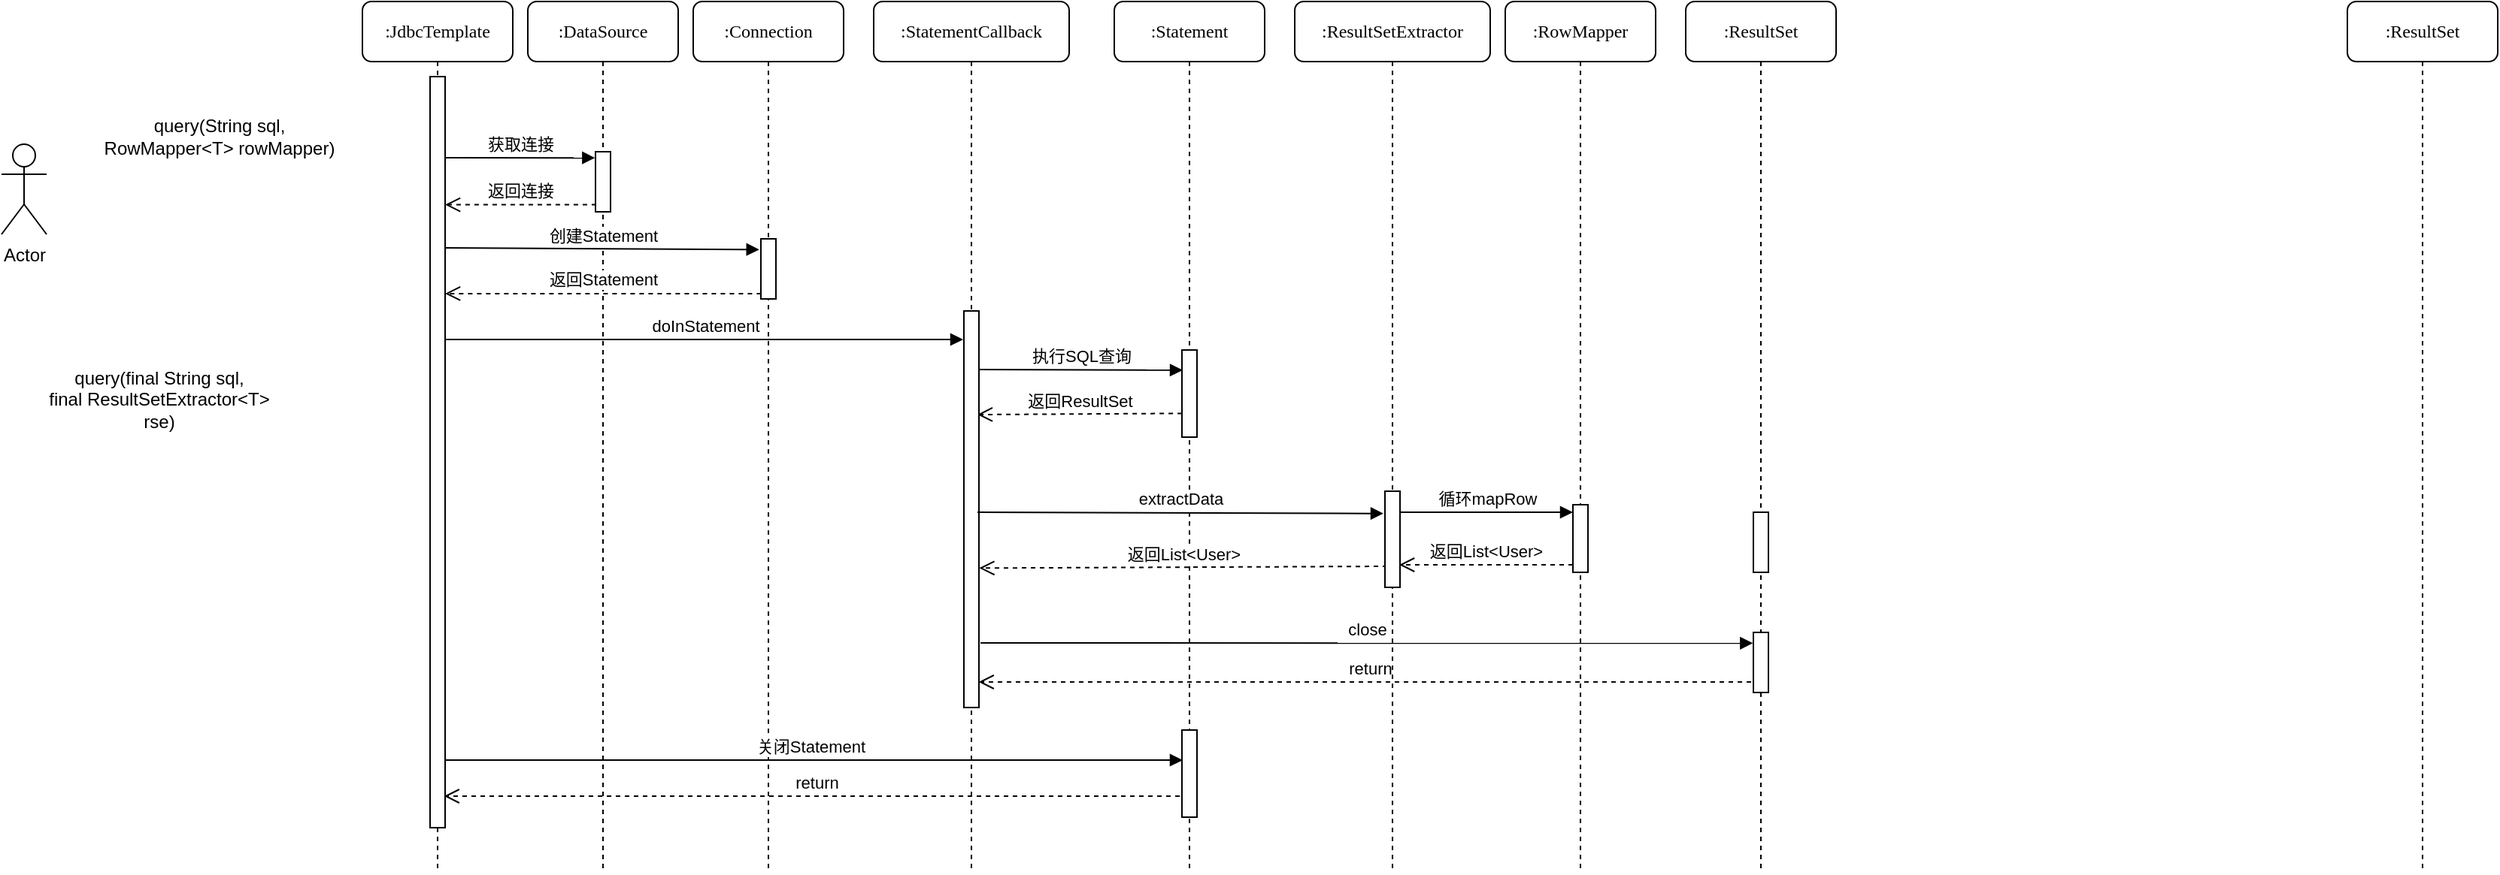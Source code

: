 <mxfile version="15.5.2" type="github">
  <diagram name="Page-1" id="13e1069c-82ec-6db2-03f1-153e76fe0fe0">
    <mxGraphModel dx="2321" dy="645" grid="1" gridSize="10" guides="1" tooltips="1" connect="1" arrows="1" fold="1" page="1" pageScale="1" pageWidth="1100" pageHeight="850" background="none" math="0" shadow="0">
      <root>
        <mxCell id="0" />
        <mxCell id="1" parent="0" />
        <mxCell id="7baba1c4bc27f4b0-2" value=":Connection" style="shape=umlLifeline;perimeter=lifelinePerimeter;whiteSpace=wrap;html=1;container=1;collapsible=0;recursiveResize=0;outlineConnect=0;rounded=1;shadow=0;comic=0;labelBackgroundColor=none;strokeWidth=1;fontFamily=Verdana;fontSize=12;align=center;" parent="1" vertex="1">
          <mxGeometry x="200" y="75" width="100" height="580" as="geometry" />
        </mxCell>
        <mxCell id="xFQapbYMWW6o4f14yGQb-58" value="" style="html=1;points=[];perimeter=orthogonalPerimeter;rounded=0;shadow=0;comic=0;labelBackgroundColor=none;strokeWidth=1;fontFamily=Verdana;fontSize=12;align=center;" vertex="1" parent="7baba1c4bc27f4b0-2">
          <mxGeometry x="45" y="158" width="10" height="40" as="geometry" />
        </mxCell>
        <mxCell id="xFQapbYMWW6o4f14yGQb-80" value="return" style="html=1;verticalAlign=bottom;endArrow=open;dashed=1;endSize=8;rounded=0;strokeColor=default;" edge="1" parent="7baba1c4bc27f4b0-2">
          <mxGeometry relative="1" as="geometry">
            <mxPoint x="329.5" y="529" as="sourcePoint" />
            <mxPoint x="-165.676" y="529" as="targetPoint" />
          </mxGeometry>
        </mxCell>
        <mxCell id="7baba1c4bc27f4b0-3" value=":Statement" style="shape=umlLifeline;perimeter=lifelinePerimeter;whiteSpace=wrap;html=1;container=1;collapsible=0;recursiveResize=0;outlineConnect=0;rounded=1;shadow=0;comic=0;labelBackgroundColor=none;strokeWidth=1;fontFamily=Verdana;fontSize=12;align=center;" parent="1" vertex="1">
          <mxGeometry x="480" y="75" width="100" height="580" as="geometry" />
        </mxCell>
        <mxCell id="7baba1c4bc27f4b0-13" value="" style="html=1;points=[];perimeter=orthogonalPerimeter;rounded=0;shadow=0;comic=0;labelBackgroundColor=none;strokeWidth=1;fontFamily=Verdana;fontSize=12;align=center;" parent="7baba1c4bc27f4b0-3" vertex="1">
          <mxGeometry x="45" y="232" width="10" height="58" as="geometry" />
        </mxCell>
        <mxCell id="xFQapbYMWW6o4f14yGQb-64" value="返回ResultSet" style="html=1;verticalAlign=bottom;endArrow=open;dashed=1;endSize=8;rounded=0;strokeColor=default;exitX=0.006;exitY=0.211;exitDx=0;exitDy=0;exitPerimeter=0;" edge="1" parent="7baba1c4bc27f4b0-3">
          <mxGeometry relative="1" as="geometry">
            <mxPoint x="45.06" y="274.2" as="sourcePoint" />
            <mxPoint x="-91.071" y="275" as="targetPoint" />
          </mxGeometry>
        </mxCell>
        <mxCell id="xFQapbYMWW6o4f14yGQb-70" value="返回List&amp;lt;User&amp;gt;" style="html=1;verticalAlign=bottom;endArrow=open;dashed=1;endSize=8;rounded=0;strokeColor=default;entryX=1.02;entryY=0.819;entryDx=0;entryDy=0;entryPerimeter=0;" edge="1" parent="7baba1c4bc27f4b0-3">
          <mxGeometry relative="1" as="geometry">
            <mxPoint x="181.5" y="376" as="sourcePoint" />
            <mxPoint x="-89.8" y="377.18" as="targetPoint" />
          </mxGeometry>
        </mxCell>
        <mxCell id="xFQapbYMWW6o4f14yGQb-76" value="return" style="html=1;verticalAlign=bottom;endArrow=open;dashed=1;endSize=8;rounded=0;strokeColor=default;" edge="1" parent="7baba1c4bc27f4b0-3">
          <mxGeometry relative="1" as="geometry">
            <mxPoint x="429.5" y="453" as="sourcePoint" />
            <mxPoint x="-90.19" y="453" as="targetPoint" />
          </mxGeometry>
        </mxCell>
        <mxCell id="xFQapbYMWW6o4f14yGQb-77" value="" style="html=1;points=[];perimeter=orthogonalPerimeter;rounded=0;shadow=0;comic=0;labelBackgroundColor=none;strokeWidth=1;fontFamily=Verdana;fontSize=12;align=center;" vertex="1" parent="7baba1c4bc27f4b0-3">
          <mxGeometry x="45" y="485" width="10" height="58" as="geometry" />
        </mxCell>
        <mxCell id="7baba1c4bc27f4b0-4" value=":StatementCallback" style="shape=umlLifeline;perimeter=lifelinePerimeter;whiteSpace=wrap;html=1;container=1;collapsible=0;recursiveResize=0;outlineConnect=0;rounded=1;shadow=0;comic=0;labelBackgroundColor=none;strokeWidth=1;fontFamily=Verdana;fontSize=12;align=center;" parent="1" vertex="1">
          <mxGeometry x="320" y="75" width="130" height="580" as="geometry" />
        </mxCell>
        <mxCell id="xFQapbYMWW6o4f14yGQb-30" value="" style="html=1;points=[];perimeter=orthogonalPerimeter;rounded=0;shadow=0;comic=0;labelBackgroundColor=none;strokeWidth=1;fontFamily=Verdana;fontSize=12;align=center;" vertex="1" parent="7baba1c4bc27f4b0-4">
          <mxGeometry x="60" y="206" width="10" height="264" as="geometry" />
        </mxCell>
        <mxCell id="xFQapbYMWW6o4f14yGQb-33" value="extractData" style="html=1;verticalAlign=bottom;endArrow=block;rounded=0;entryX=0;entryY=0.448;entryDx=0;entryDy=0;entryPerimeter=0;" edge="1" parent="7baba1c4bc27f4b0-4">
          <mxGeometry width="80" relative="1" as="geometry">
            <mxPoint x="69" y="340" as="sourcePoint" />
            <mxPoint x="339" y="340.84" as="targetPoint" />
          </mxGeometry>
        </mxCell>
        <mxCell id="xFQapbYMWW6o4f14yGQb-63" value="执行SQL查询" style="html=1;verticalAlign=bottom;endArrow=block;rounded=0;strokeColor=default;entryX=0.052;entryY=0.067;entryDx=0;entryDy=0;entryPerimeter=0;" edge="1" parent="7baba1c4bc27f4b0-4">
          <mxGeometry width="80" relative="1" as="geometry">
            <mxPoint x="70" y="245" as="sourcePoint" />
            <mxPoint x="205.52" y="245.4" as="targetPoint" />
          </mxGeometry>
        </mxCell>
        <mxCell id="xFQapbYMWW6o4f14yGQb-72" value="close" style="html=1;verticalAlign=bottom;endArrow=block;rounded=0;strokeColor=default;entryX=-0.133;entryY=0.579;entryDx=0;entryDy=0;entryPerimeter=0;" edge="1" parent="7baba1c4bc27f4b0-4">
          <mxGeometry width="80" relative="1" as="geometry">
            <mxPoint x="71" y="427" as="sourcePoint" />
            <mxPoint x="584.67" y="427.16" as="targetPoint" />
          </mxGeometry>
        </mxCell>
        <mxCell id="7baba1c4bc27f4b0-5" value=":ResultSet" style="shape=umlLifeline;perimeter=lifelinePerimeter;whiteSpace=wrap;html=1;container=1;collapsible=0;recursiveResize=0;outlineConnect=0;rounded=1;shadow=0;comic=0;labelBackgroundColor=none;strokeWidth=1;fontFamily=Verdana;fontSize=12;align=center;" parent="1" vertex="1">
          <mxGeometry x="1300" y="75" width="100" height="580" as="geometry" />
        </mxCell>
        <mxCell id="7baba1c4bc27f4b0-6" value=":ResultSetExtractor" style="shape=umlLifeline;perimeter=lifelinePerimeter;whiteSpace=wrap;html=1;container=1;collapsible=0;recursiveResize=0;outlineConnect=0;rounded=1;shadow=0;comic=0;labelBackgroundColor=none;strokeWidth=1;fontFamily=Verdana;fontSize=12;align=center;" parent="1" vertex="1">
          <mxGeometry x="600" y="75" width="130" height="580" as="geometry" />
        </mxCell>
        <mxCell id="xFQapbYMWW6o4f14yGQb-34" value="" style="html=1;points=[];perimeter=orthogonalPerimeter;" vertex="1" parent="7baba1c4bc27f4b0-6">
          <mxGeometry x="60" y="326" width="10" height="64" as="geometry" />
        </mxCell>
        <mxCell id="xFQapbYMWW6o4f14yGQb-36" value="循环mapRow" style="html=1;verticalAlign=bottom;endArrow=block;rounded=0;" edge="1" parent="7baba1c4bc27f4b0-6">
          <mxGeometry width="80" relative="1" as="geometry">
            <mxPoint x="70" y="340" as="sourcePoint" />
            <mxPoint x="185" y="340" as="targetPoint" />
          </mxGeometry>
        </mxCell>
        <mxCell id="xFQapbYMWW6o4f14yGQb-68" value="返回List&amp;lt;User&amp;gt;" style="html=1;verticalAlign=bottom;endArrow=open;dashed=1;endSize=8;rounded=0;strokeColor=default;" edge="1" parent="7baba1c4bc27f4b0-6">
          <mxGeometry relative="1" as="geometry">
            <mxPoint x="185" y="375" as="sourcePoint" />
            <mxPoint x="69.5" y="375" as="targetPoint" />
          </mxGeometry>
        </mxCell>
        <mxCell id="7baba1c4bc27f4b0-7" value=":RowMapper" style="shape=umlLifeline;perimeter=lifelinePerimeter;whiteSpace=wrap;html=1;container=1;collapsible=0;recursiveResize=0;outlineConnect=0;rounded=1;shadow=0;comic=0;labelBackgroundColor=none;strokeWidth=1;fontFamily=Verdana;fontSize=12;align=center;" parent="1" vertex="1">
          <mxGeometry x="740" y="75" width="100" height="580" as="geometry" />
        </mxCell>
        <mxCell id="xFQapbYMWW6o4f14yGQb-35" value="" style="html=1;points=[];perimeter=orthogonalPerimeter;" vertex="1" parent="7baba1c4bc27f4b0-7">
          <mxGeometry x="45" y="335" width="10" height="45" as="geometry" />
        </mxCell>
        <mxCell id="7baba1c4bc27f4b0-8" value=":DataSource" style="shape=umlLifeline;perimeter=lifelinePerimeter;whiteSpace=wrap;html=1;container=1;collapsible=0;recursiveResize=0;outlineConnect=0;rounded=1;shadow=0;comic=0;labelBackgroundColor=none;strokeWidth=1;fontFamily=Verdana;fontSize=12;align=center;" parent="1" vertex="1">
          <mxGeometry x="90" y="75" width="100" height="580" as="geometry" />
        </mxCell>
        <mxCell id="7baba1c4bc27f4b0-9" value="" style="html=1;points=[];perimeter=orthogonalPerimeter;rounded=0;shadow=0;comic=0;labelBackgroundColor=none;strokeWidth=1;fontFamily=Verdana;fontSize=12;align=center;" parent="7baba1c4bc27f4b0-8" vertex="1">
          <mxGeometry x="45" y="100" width="10" height="40" as="geometry" />
        </mxCell>
        <mxCell id="xFQapbYMWW6o4f14yGQb-78" value="关闭Statement" style="html=1;verticalAlign=bottom;endArrow=block;rounded=0;strokeColor=default;" edge="1" parent="7baba1c4bc27f4b0-8" source="xFQapbYMWW6o4f14yGQb-2">
          <mxGeometry width="80" relative="1" as="geometry">
            <mxPoint x="16" y="505" as="sourcePoint" />
            <mxPoint x="435.5" y="505" as="targetPoint" />
          </mxGeometry>
        </mxCell>
        <mxCell id="xFQapbYMWW6o4f14yGQb-2" value=":JdbcTemplate" style="shape=umlLifeline;perimeter=lifelinePerimeter;whiteSpace=wrap;html=1;container=1;collapsible=0;recursiveResize=0;outlineConnect=0;rounded=1;shadow=0;comic=0;labelBackgroundColor=none;strokeWidth=1;fontFamily=Verdana;fontSize=12;align=center;" vertex="1" parent="1">
          <mxGeometry x="-20" y="75" width="100" height="580" as="geometry" />
        </mxCell>
        <mxCell id="xFQapbYMWW6o4f14yGQb-3" value="" style="html=1;points=[];perimeter=orthogonalPerimeter;rounded=0;shadow=0;comic=0;labelBackgroundColor=none;strokeWidth=1;fontFamily=Verdana;fontSize=12;align=center;" vertex="1" parent="xFQapbYMWW6o4f14yGQb-2">
          <mxGeometry x="45" y="50" width="10" height="500" as="geometry" />
        </mxCell>
        <mxCell id="xFQapbYMWW6o4f14yGQb-42" value="获取连接" style="html=1;verticalAlign=bottom;endArrow=block;rounded=0;entryX=-0.033;entryY=0.102;entryDx=0;entryDy=0;entryPerimeter=0;" edge="1" parent="xFQapbYMWW6o4f14yGQb-2" target="7baba1c4bc27f4b0-9">
          <mxGeometry width="80" relative="1" as="geometry">
            <mxPoint x="55" y="104" as="sourcePoint" />
            <mxPoint x="165" y="104" as="targetPoint" />
          </mxGeometry>
        </mxCell>
        <mxCell id="xFQapbYMWW6o4f14yGQb-62" value="doInStatement" style="html=1;verticalAlign=bottom;endArrow=block;rounded=0;strokeColor=default;" edge="1" parent="xFQapbYMWW6o4f14yGQb-2">
          <mxGeometry width="80" relative="1" as="geometry">
            <mxPoint x="55" y="225" as="sourcePoint" />
            <mxPoint x="399.5" y="225" as="targetPoint" />
          </mxGeometry>
        </mxCell>
        <mxCell id="xFQapbYMWW6o4f14yGQb-4" value="Actor" style="shape=umlActor;verticalLabelPosition=bottom;verticalAlign=top;html=1;" vertex="1" parent="1">
          <mxGeometry x="-260" y="170" width="30" height="60" as="geometry" />
        </mxCell>
        <mxCell id="xFQapbYMWW6o4f14yGQb-8" value="query(String sql, RowMapper&amp;lt;T&amp;gt; rowMapper)" style="text;html=1;strokeColor=none;fillColor=none;align=center;verticalAlign=middle;whiteSpace=wrap;rounded=0;" vertex="1" parent="1">
          <mxGeometry x="-200" y="150" width="170" height="30" as="geometry" />
        </mxCell>
        <mxCell id="xFQapbYMWW6o4f14yGQb-22" value="query(final String sql, &lt;br&gt;final ResultSetExtractor&amp;lt;T&amp;gt; rse)" style="text;html=1;strokeColor=none;fillColor=none;align=center;verticalAlign=middle;whiteSpace=wrap;rounded=0;" vertex="1" parent="1">
          <mxGeometry x="-230" y="320" width="150" height="40" as="geometry" />
        </mxCell>
        <mxCell id="xFQapbYMWW6o4f14yGQb-50" value="返回连接" style="html=1;verticalAlign=bottom;endArrow=open;dashed=1;endSize=8;rounded=0;strokeColor=default;exitX=0.047;exitY=0.882;exitDx=0;exitDy=0;exitPerimeter=0;" edge="1" parent="1" source="7baba1c4bc27f4b0-9" target="xFQapbYMWW6o4f14yGQb-3">
          <mxGeometry relative="1" as="geometry">
            <mxPoint x="140" y="210" as="sourcePoint" />
            <mxPoint x="40" y="210" as="targetPoint" />
          </mxGeometry>
        </mxCell>
        <mxCell id="xFQapbYMWW6o4f14yGQb-60" value="创建Statement" style="html=1;verticalAlign=bottom;endArrow=block;rounded=0;strokeColor=default;exitX=1.033;exitY=0.424;exitDx=0;exitDy=0;exitPerimeter=0;entryX=-0.113;entryY=0.178;entryDx=0;entryDy=0;entryPerimeter=0;" edge="1" parent="1" target="xFQapbYMWW6o4f14yGQb-58">
          <mxGeometry width="80" relative="1" as="geometry">
            <mxPoint x="35.33" y="239" as="sourcePoint" />
            <mxPoint x="240" y="239" as="targetPoint" />
          </mxGeometry>
        </mxCell>
        <mxCell id="xFQapbYMWW6o4f14yGQb-61" value="返回Statement" style="html=1;verticalAlign=bottom;endArrow=open;dashed=1;endSize=8;rounded=0;strokeColor=default;exitX=0.02;exitY=0.912;exitDx=0;exitDy=0;exitPerimeter=0;" edge="1" parent="1" source="xFQapbYMWW6o4f14yGQb-58" target="xFQapbYMWW6o4f14yGQb-3">
          <mxGeometry relative="1" as="geometry">
            <mxPoint x="240" y="270" as="sourcePoint" />
            <mxPoint x="40" y="270" as="targetPoint" />
          </mxGeometry>
        </mxCell>
        <mxCell id="xFQapbYMWW6o4f14yGQb-66" value=":ResultSet" style="shape=umlLifeline;perimeter=lifelinePerimeter;whiteSpace=wrap;html=1;container=1;collapsible=0;recursiveResize=0;outlineConnect=0;rounded=1;shadow=0;comic=0;labelBackgroundColor=none;strokeWidth=1;fontFamily=Verdana;fontSize=12;align=center;" vertex="1" parent="1">
          <mxGeometry x="860" y="75" width="100" height="580" as="geometry" />
        </mxCell>
        <mxCell id="xFQapbYMWW6o4f14yGQb-67" value="" style="html=1;points=[];perimeter=orthogonalPerimeter;" vertex="1" parent="xFQapbYMWW6o4f14yGQb-66">
          <mxGeometry x="45" y="340" width="10" height="40" as="geometry" />
        </mxCell>
        <mxCell id="xFQapbYMWW6o4f14yGQb-71" value="" style="html=1;points=[];perimeter=orthogonalPerimeter;" vertex="1" parent="xFQapbYMWW6o4f14yGQb-66">
          <mxGeometry x="45" y="420" width="10" height="40" as="geometry" />
        </mxCell>
      </root>
    </mxGraphModel>
  </diagram>
</mxfile>
